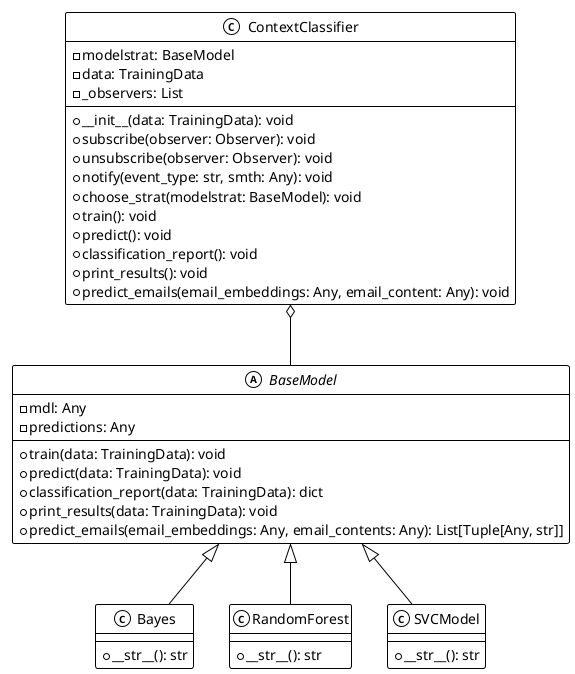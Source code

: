 @startuml
!theme mono
class ContextClassifier {
    - modelstrat: BaseModel
    - data: TrainingData
    - _observers: List
    + __init__(data: TrainingData): void
    + subscribe(observer: Observer): void
    + unsubscribe(observer: Observer): void
    + notify(event_type: str, smth: Any): void
    + choose_strat(modelstrat: BaseModel): void
    + train(): void
    + predict(): void
    + classification_report(): void
    + print_results(): void
    + predict_emails(email_embeddings: Any, email_content: Any): void
}

abstract class BaseModel {
    - mdl: Any
    - predictions: Any
    + train(data: TrainingData): void
    + predict(data: TrainingData): void
    + classification_report(data: TrainingData): dict
    + print_results(data: TrainingData): void
    + predict_emails(email_embeddings: Any, email_contents: Any): List[Tuple[Any, str]]
}

class Bayes {
    + __str__(): str
}
class RandomForest {
    + __str__(): str
}
class SVCModel {
    + __str__(): str
}



ContextClassifier o-- BaseModel
BaseModel <|-- Bayes
BaseModel <|-- RandomForest
BaseModel <|-- SVCModel
@enduml